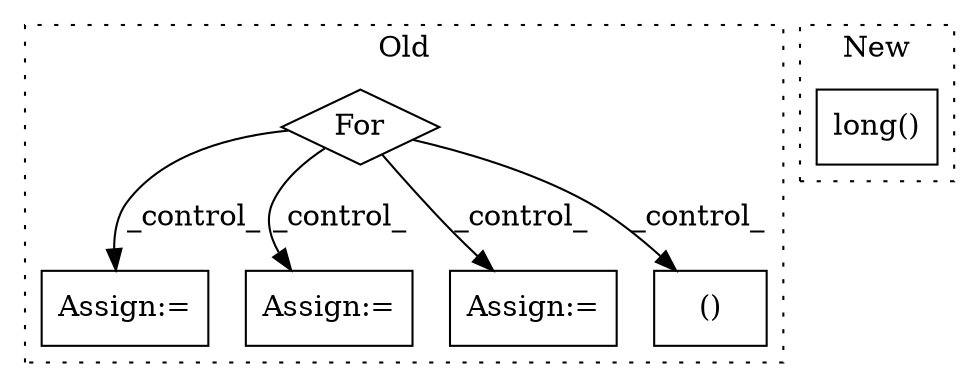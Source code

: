 digraph G {
subgraph cluster0 {
1 [label="For" a="107" s="11460,11492" l="4,18" shape="diamond"];
3 [label="Assign:=" a="68" s="11545" l="3" shape="box"];
4 [label="Assign:=" a="68" s="12150" l="3" shape="box"];
5 [label="Assign:=" a="68" s="12006" l="3" shape="box"];
6 [label="()" a="54" s="12100" l="16" shape="box"];
label = "Old";
style="dotted";
}
subgraph cluster1 {
2 [label="long()" a="75" s="11467" l="34" shape="box"];
label = "New";
style="dotted";
}
1 -> 3 [label="_control_"];
1 -> 4 [label="_control_"];
1 -> 5 [label="_control_"];
1 -> 6 [label="_control_"];
}